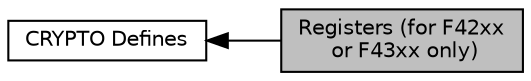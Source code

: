 digraph "Registers (for F42xx or F43xx only)"
{
  edge [fontname="Helvetica",fontsize="10",labelfontname="Helvetica",labelfontsize="10"];
  node [fontname="Helvetica",fontsize="10",shape=record];
  rankdir=LR;
  Node1 [label="CRYPTO Defines",height=0.2,width=0.4,color="black", fillcolor="white", style="filled",URL="$group__crypto__defines.html",tooltip="Defined constants and Types for the STM32F4xx Crypto Coprocessor "];
  Node0 [label="Registers (for F42xx\l or F43xx only)",height=0.2,width=0.4,color="black", fillcolor="grey75", style="filled", fontcolor="black"];
  Node1->Node0 [shape=plaintext, dir="back", style="solid"];
}

